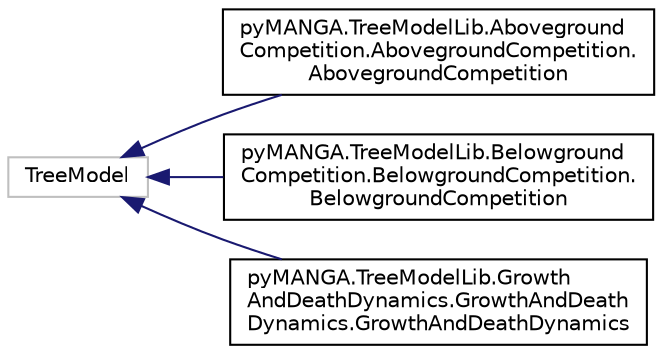 digraph "Graphical Class Hierarchy"
{
  edge [fontname="Helvetica",fontsize="10",labelfontname="Helvetica",labelfontsize="10"];
  node [fontname="Helvetica",fontsize="10",shape=record];
  rankdir="LR";
  Node1 [label="TreeModel",height=0.2,width=0.4,color="grey75", fillcolor="white", style="filled"];
  Node1 -> Node2 [dir="back",color="midnightblue",fontsize="10",style="solid",fontname="Helvetica"];
  Node2 [label="pyMANGA.TreeModelLib.Aboveground\lCompetition.AbovegroundCompetition.\lAbovegroundCompetition",height=0.2,width=0.4,color="black", fillcolor="white", style="filled",URL="$classpyMANGA_1_1TreeModelLib_1_1AbovegroundCompetition_1_1AbovegroundCompetition_1_1AbovegroundCompetition.html"];
  Node1 -> Node3 [dir="back",color="midnightblue",fontsize="10",style="solid",fontname="Helvetica"];
  Node3 [label="pyMANGA.TreeModelLib.Belowground\lCompetition.BelowgroundCompetition.\lBelowgroundCompetition",height=0.2,width=0.4,color="black", fillcolor="white", style="filled",URL="$classpyMANGA_1_1TreeModelLib_1_1BelowgroundCompetition_1_1BelowgroundCompetition_1_1BelowgroundCompetition.html"];
  Node1 -> Node4 [dir="back",color="midnightblue",fontsize="10",style="solid",fontname="Helvetica"];
  Node4 [label="pyMANGA.TreeModelLib.Growth\lAndDeathDynamics.GrowthAndDeath\lDynamics.GrowthAndDeathDynamics",height=0.2,width=0.4,color="black", fillcolor="white", style="filled",URL="$classpyMANGA_1_1TreeModelLib_1_1GrowthAndDeathDynamics_1_1GrowthAndDeathDynamics_1_1GrowthAndDeathDynamics.html"];
}
